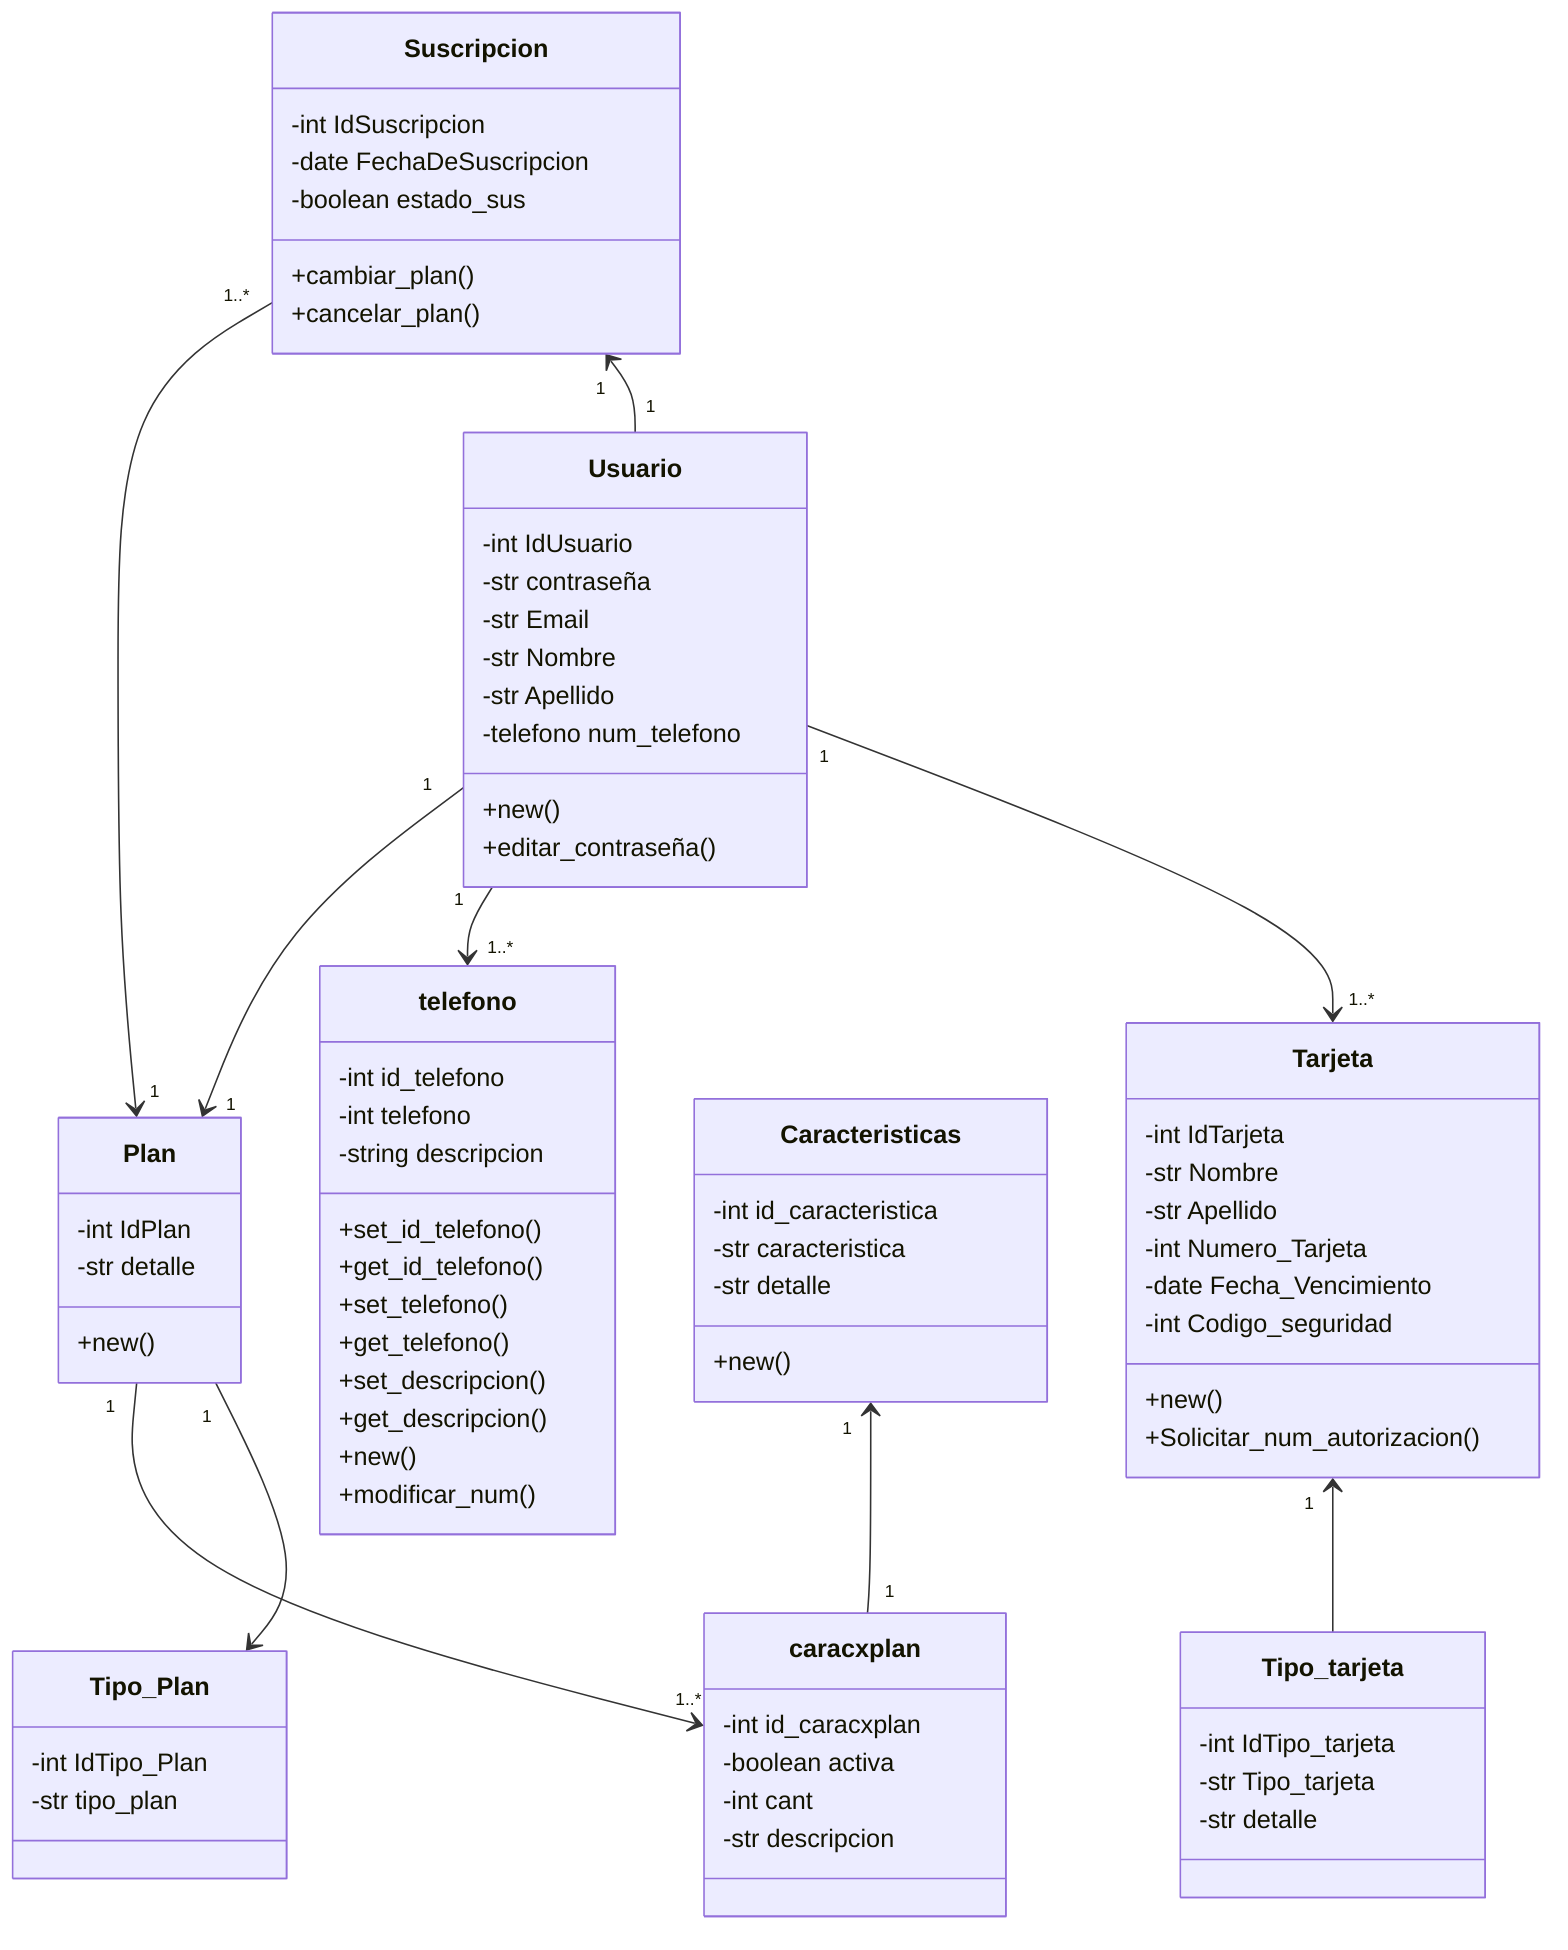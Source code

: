 classDiagram
    class telefono {
        -int id_telefono
        -int telefono
        -string descripcion
        +set_id_telefono()
        +get_id_telefono()
        +set_telefono()
        +get_telefono()
        +set_descripcion()
        +get_descripcion()
        +new()
        +modificar_num()
    }


    class Usuario{
        -int IdUsuario
        -str contraseña
        -str Email
        -str Nombre
        -str Apellido

        -telefono num_telefono
        +new()
        +editar_contraseña()
    }

    class Plan{
        -int IdPlan
        -str detalle
        +new()
    }

    class Caracteristicas{
        -int id_caracteristica
        -str caracteristica
        -str detalle
        +new()
    }

    class Tipo_Plan{
        -int IdTipo_Plan
        -str tipo_plan
    }

    class caracxplan{
        -int id_caracxplan
        -boolean activa
        -int cant
        -str descripcion
    }

    class Suscripcion{
        -int IdSuscripcion
        -date FechaDeSuscripcion
        -boolean estado_sus
        +cambiar_plan()
        +cancelar_plan()
    }

    class Tarjeta{
        -int IdTarjeta
        -str Nombre
        -str Apellido
        -int Numero_Tarjeta
        -date Fecha_Vencimiento
        -int Codigo_seguridad
        +new()
        +Solicitar_num_autorizacion()
    }

    class Tipo_tarjeta{
        -int IdTipo_tarjeta
        -str Tipo_tarjeta
        -str detalle
    }

Usuario "1" --> "1" Plan
Suscripcion "1..*" --> "1" Plan
Plan "1" --> "1..*" caracxplan
Caracteristicas "1" <-- "1" caracxplan
Usuario "1" --> "1..*" telefono
Usuario "1" --> "1..*" Tarjeta 
Suscripcion "1" <-- "1" Usuario
Tarjeta "1" <-- Tipo_tarjeta
Plan "1" --> Tipo_Plan